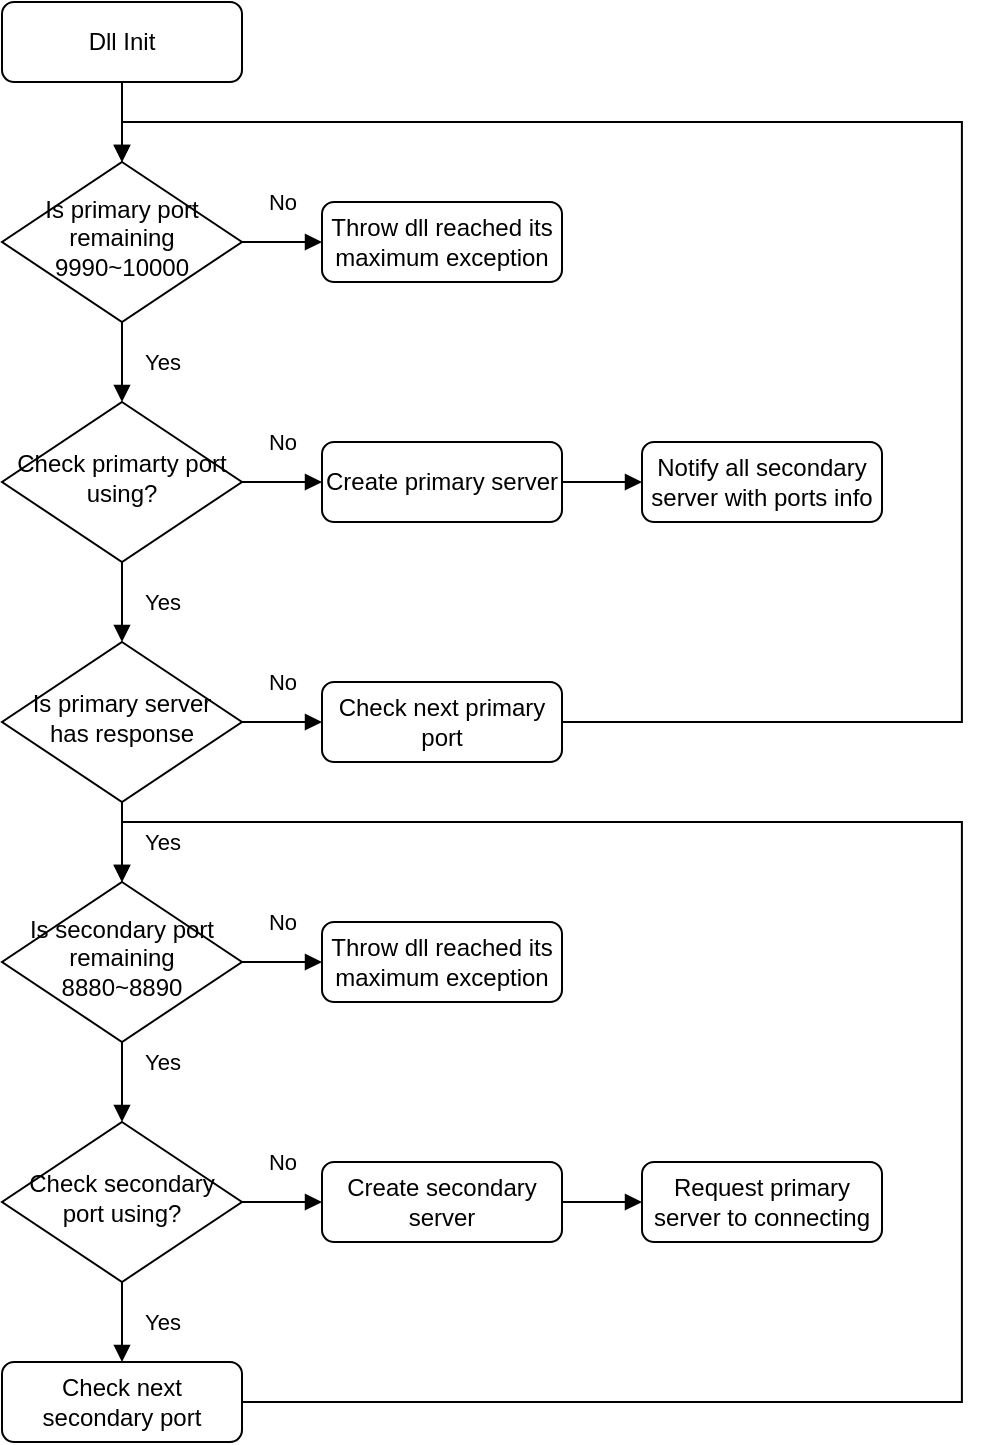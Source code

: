 <mxfile version="20.5.1" type="device"><diagram id="C5RBs43oDa-KdzZeNtuy" name="Page-1"><mxGraphModel dx="1422" dy="705" grid="1" gridSize="10" guides="1" tooltips="1" connect="1" arrows="1" fold="1" page="1" pageScale="1" pageWidth="827" pageHeight="1169" math="0" shadow="0"><root><mxCell id="WIyWlLk6GJQsqaUBKTNV-0"/><mxCell id="WIyWlLk6GJQsqaUBKTNV-1" parent="WIyWlLk6GJQsqaUBKTNV-0"/><mxCell id="qG3Nc_8BqhHIzo6Ytpsm-114" style="edgeStyle=orthogonalEdgeStyle;rounded=0;orthogonalLoop=1;jettySize=auto;html=1;endArrow=block;endFill=1;" edge="1" parent="WIyWlLk6GJQsqaUBKTNV-1" source="qG3Nc_8BqhHIzo6Ytpsm-115" target="qG3Nc_8BqhHIzo6Ytpsm-118"><mxGeometry relative="1" as="geometry"/></mxCell><mxCell id="qG3Nc_8BqhHIzo6Ytpsm-115" value="Dll Init" style="rounded=1;whiteSpace=wrap;html=1;fontSize=12;glass=0;strokeWidth=1;shadow=0;" vertex="1" parent="WIyWlLk6GJQsqaUBKTNV-1"><mxGeometry x="20.0" y="50" width="120" height="40" as="geometry"/></mxCell><mxCell id="qG3Nc_8BqhHIzo6Ytpsm-116" value="No" style="edgeStyle=orthogonalEdgeStyle;rounded=0;orthogonalLoop=1;jettySize=auto;html=1;exitX=1;exitY=0.5;exitDx=0;exitDy=0;entryX=0;entryY=0.5;entryDx=0;entryDy=0;endArrow=block;endFill=1;" edge="1" parent="WIyWlLk6GJQsqaUBKTNV-1" source="qG3Nc_8BqhHIzo6Ytpsm-118" target="qG3Nc_8BqhHIzo6Ytpsm-133"><mxGeometry y="20" relative="1" as="geometry"><mxPoint as="offset"/></mxGeometry></mxCell><mxCell id="qG3Nc_8BqhHIzo6Ytpsm-117" value="Yes" style="edgeStyle=orthogonalEdgeStyle;rounded=0;orthogonalLoop=1;jettySize=auto;html=1;endArrow=block;endFill=1;" edge="1" parent="WIyWlLk6GJQsqaUBKTNV-1" source="qG3Nc_8BqhHIzo6Ytpsm-118" target="qG3Nc_8BqhHIzo6Ytpsm-121"><mxGeometry y="20" relative="1" as="geometry"><mxPoint as="offset"/></mxGeometry></mxCell><mxCell id="qG3Nc_8BqhHIzo6Ytpsm-118" value="Is primary port remaining&lt;br&gt;9990~10000" style="rhombus;whiteSpace=wrap;html=1;shadow=0;fontFamily=Helvetica;fontSize=12;align=center;strokeWidth=1;spacing=6;spacingTop=-4;" vertex="1" parent="WIyWlLk6GJQsqaUBKTNV-1"><mxGeometry x="20.0" y="130" width="120" height="80" as="geometry"/></mxCell><mxCell id="qG3Nc_8BqhHIzo6Ytpsm-119" value="Yes" style="edgeStyle=orthogonalEdgeStyle;rounded=0;orthogonalLoop=1;jettySize=auto;html=1;endArrow=block;endFill=1;" edge="1" parent="WIyWlLk6GJQsqaUBKTNV-1" source="qG3Nc_8BqhHIzo6Ytpsm-121" target="qG3Nc_8BqhHIzo6Ytpsm-124"><mxGeometry y="20" relative="1" as="geometry"><mxPoint as="offset"/></mxGeometry></mxCell><mxCell id="qG3Nc_8BqhHIzo6Ytpsm-120" value="No" style="edgeStyle=orthogonalEdgeStyle;rounded=0;orthogonalLoop=1;jettySize=auto;html=1;entryX=0;entryY=0.5;entryDx=0;entryDy=0;endArrow=block;endFill=1;" edge="1" parent="WIyWlLk6GJQsqaUBKTNV-1" source="qG3Nc_8BqhHIzo6Ytpsm-121" target="qG3Nc_8BqhHIzo6Ytpsm-132"><mxGeometry y="20" relative="1" as="geometry"><mxPoint as="offset"/></mxGeometry></mxCell><mxCell id="qG3Nc_8BqhHIzo6Ytpsm-121" value="Check primarty port using?" style="rhombus;whiteSpace=wrap;html=1;shadow=0;fontFamily=Helvetica;fontSize=12;align=center;strokeWidth=1;spacing=6;spacingTop=-4;" vertex="1" parent="WIyWlLk6GJQsqaUBKTNV-1"><mxGeometry x="20.0" y="250" width="120" height="80" as="geometry"/></mxCell><mxCell id="qG3Nc_8BqhHIzo6Ytpsm-122" value="Yes" style="edgeStyle=orthogonalEdgeStyle;rounded=0;orthogonalLoop=1;jettySize=auto;html=1;entryX=0.5;entryY=0;entryDx=0;entryDy=0;endArrow=block;endFill=1;" edge="1" parent="WIyWlLk6GJQsqaUBKTNV-1" source="qG3Nc_8BqhHIzo6Ytpsm-124" target="qG3Nc_8BqhHIzo6Ytpsm-130"><mxGeometry y="20" relative="1" as="geometry"><mxPoint as="offset"/></mxGeometry></mxCell><mxCell id="qG3Nc_8BqhHIzo6Ytpsm-123" value="No" style="edgeStyle=orthogonalEdgeStyle;rounded=0;orthogonalLoop=1;jettySize=auto;html=1;exitX=1;exitY=0.5;exitDx=0;exitDy=0;endArrow=block;endFill=1;" edge="1" parent="WIyWlLk6GJQsqaUBKTNV-1" source="qG3Nc_8BqhHIzo6Ytpsm-124" target="qG3Nc_8BqhHIzo6Ytpsm-135"><mxGeometry y="20" relative="1" as="geometry"><mxPoint as="offset"/></mxGeometry></mxCell><mxCell id="qG3Nc_8BqhHIzo6Ytpsm-124" value="Is primary server has response" style="rhombus;whiteSpace=wrap;html=1;shadow=0;fontFamily=Helvetica;fontSize=12;align=center;strokeWidth=1;spacing=6;spacingTop=-4;" vertex="1" parent="WIyWlLk6GJQsqaUBKTNV-1"><mxGeometry x="20.0" y="370" width="120" height="80" as="geometry"/></mxCell><mxCell id="qG3Nc_8BqhHIzo6Ytpsm-125" value="Yes" style="edgeStyle=orthogonalEdgeStyle;rounded=0;orthogonalLoop=1;jettySize=auto;html=1;entryX=0.5;entryY=0;entryDx=0;entryDy=0;endArrow=block;endFill=1;" edge="1" parent="WIyWlLk6GJQsqaUBKTNV-1" source="qG3Nc_8BqhHIzo6Ytpsm-127" target="qG3Nc_8BqhHIzo6Ytpsm-139"><mxGeometry y="20" relative="1" as="geometry"><mxPoint as="offset"/></mxGeometry></mxCell><mxCell id="qG3Nc_8BqhHIzo6Ytpsm-126" value="No" style="edgeStyle=orthogonalEdgeStyle;rounded=0;orthogonalLoop=1;jettySize=auto;html=1;entryX=0;entryY=0.5;entryDx=0;entryDy=0;endArrow=block;endFill=1;" edge="1" parent="WIyWlLk6GJQsqaUBKTNV-1" source="qG3Nc_8BqhHIzo6Ytpsm-127" target="qG3Nc_8BqhHIzo6Ytpsm-141"><mxGeometry y="20" relative="1" as="geometry"><mxPoint as="offset"/></mxGeometry></mxCell><mxCell id="qG3Nc_8BqhHIzo6Ytpsm-127" value="Check secondary port using?" style="rhombus;whiteSpace=wrap;html=1;shadow=0;fontFamily=Helvetica;fontSize=12;align=center;strokeWidth=1;spacing=6;spacingTop=-4;" vertex="1" parent="WIyWlLk6GJQsqaUBKTNV-1"><mxGeometry x="20.0" y="610" width="120" height="80" as="geometry"/></mxCell><mxCell id="qG3Nc_8BqhHIzo6Ytpsm-128" value="Yes" style="edgeStyle=orthogonalEdgeStyle;rounded=0;orthogonalLoop=1;jettySize=auto;html=1;exitX=0.5;exitY=1;exitDx=0;exitDy=0;endArrow=block;endFill=1;" edge="1" parent="WIyWlLk6GJQsqaUBKTNV-1" source="qG3Nc_8BqhHIzo6Ytpsm-130" target="qG3Nc_8BqhHIzo6Ytpsm-127"><mxGeometry x="-0.5" y="20" relative="1" as="geometry"><mxPoint as="offset"/></mxGeometry></mxCell><mxCell id="qG3Nc_8BqhHIzo6Ytpsm-129" value="No" style="edgeStyle=orthogonalEdgeStyle;rounded=0;orthogonalLoop=1;jettySize=auto;html=1;entryX=0;entryY=0.5;entryDx=0;entryDy=0;endArrow=block;endFill=1;" edge="1" parent="WIyWlLk6GJQsqaUBKTNV-1" source="qG3Nc_8BqhHIzo6Ytpsm-130" target="qG3Nc_8BqhHIzo6Ytpsm-137"><mxGeometry y="20" relative="1" as="geometry"><mxPoint as="offset"/></mxGeometry></mxCell><mxCell id="qG3Nc_8BqhHIzo6Ytpsm-130" value="Is secondary port remaining&lt;br&gt;8880~8890" style="rhombus;whiteSpace=wrap;html=1;shadow=0;fontFamily=Helvetica;fontSize=12;align=center;strokeWidth=1;spacing=6;spacingTop=-4;" vertex="1" parent="WIyWlLk6GJQsqaUBKTNV-1"><mxGeometry x="20.0" y="490" width="120" height="80" as="geometry"/></mxCell><mxCell id="qG3Nc_8BqhHIzo6Ytpsm-131" style="edgeStyle=orthogonalEdgeStyle;rounded=0;orthogonalLoop=1;jettySize=auto;html=1;entryX=0;entryY=0.5;entryDx=0;entryDy=0;endArrow=block;endFill=1;" edge="1" parent="WIyWlLk6GJQsqaUBKTNV-1" source="qG3Nc_8BqhHIzo6Ytpsm-132" target="qG3Nc_8BqhHIzo6Ytpsm-136"><mxGeometry relative="1" as="geometry"/></mxCell><mxCell id="qG3Nc_8BqhHIzo6Ytpsm-132" value="Create primary server" style="rounded=1;whiteSpace=wrap;html=1;fontSize=12;glass=0;strokeWidth=1;shadow=0;" vertex="1" parent="WIyWlLk6GJQsqaUBKTNV-1"><mxGeometry x="180.0" y="270" width="120" height="40" as="geometry"/></mxCell><mxCell id="qG3Nc_8BqhHIzo6Ytpsm-133" value="Throw dll&amp;nbsp;reached its maximum exception" style="rounded=1;whiteSpace=wrap;html=1;fontSize=12;glass=0;strokeWidth=1;shadow=0;" vertex="1" parent="WIyWlLk6GJQsqaUBKTNV-1"><mxGeometry x="180.0" y="150" width="120" height="40" as="geometry"/></mxCell><mxCell id="qG3Nc_8BqhHIzo6Ytpsm-134" style="edgeStyle=orthogonalEdgeStyle;rounded=0;orthogonalLoop=1;jettySize=auto;html=1;exitX=1;exitY=0.5;exitDx=0;exitDy=0;entryX=0.5;entryY=0;entryDx=0;entryDy=0;endArrow=block;endFill=1;" edge="1" parent="WIyWlLk6GJQsqaUBKTNV-1" source="qG3Nc_8BqhHIzo6Ytpsm-135" target="qG3Nc_8BqhHIzo6Ytpsm-118"><mxGeometry relative="1" as="geometry"><Array as="points"><mxPoint x="499.94" y="410"/><mxPoint x="499.94" y="110"/><mxPoint x="79.94" y="110"/></Array></mxGeometry></mxCell><mxCell id="qG3Nc_8BqhHIzo6Ytpsm-135" value="Check next primary port" style="rounded=1;whiteSpace=wrap;html=1;fontSize=12;glass=0;strokeWidth=1;shadow=0;" vertex="1" parent="WIyWlLk6GJQsqaUBKTNV-1"><mxGeometry x="180.0" y="390" width="120" height="40" as="geometry"/></mxCell><mxCell id="qG3Nc_8BqhHIzo6Ytpsm-136" value="Notify all secondary server with ports info" style="rounded=1;whiteSpace=wrap;html=1;fontSize=12;glass=0;strokeWidth=1;shadow=0;" vertex="1" parent="WIyWlLk6GJQsqaUBKTNV-1"><mxGeometry x="340.0" y="270" width="120" height="40" as="geometry"/></mxCell><mxCell id="qG3Nc_8BqhHIzo6Ytpsm-137" value="Throw dll&amp;nbsp;reached its maximum exception" style="rounded=1;whiteSpace=wrap;html=1;fontSize=12;glass=0;strokeWidth=1;shadow=0;" vertex="1" parent="WIyWlLk6GJQsqaUBKTNV-1"><mxGeometry x="180.0" y="510" width="120" height="40" as="geometry"/></mxCell><mxCell id="qG3Nc_8BqhHIzo6Ytpsm-150" style="edgeStyle=orthogonalEdgeStyle;rounded=0;orthogonalLoop=1;jettySize=auto;html=1;exitX=1;exitY=0.5;exitDx=0;exitDy=0;entryX=0.5;entryY=0;entryDx=0;entryDy=0;endArrow=block;endFill=1;" edge="1" parent="WIyWlLk6GJQsqaUBKTNV-1" source="qG3Nc_8BqhHIzo6Ytpsm-139" target="qG3Nc_8BqhHIzo6Ytpsm-130"><mxGeometry relative="1" as="geometry"><Array as="points"><mxPoint x="499.94" y="750"/><mxPoint x="499.94" y="460"/><mxPoint x="79.94" y="460"/></Array></mxGeometry></mxCell><mxCell id="qG3Nc_8BqhHIzo6Ytpsm-139" value="Check next secondary port" style="rounded=1;whiteSpace=wrap;html=1;fontSize=12;glass=0;strokeWidth=1;shadow=0;" vertex="1" parent="WIyWlLk6GJQsqaUBKTNV-1"><mxGeometry x="20.0" y="730" width="120" height="40" as="geometry"/></mxCell><mxCell id="qG3Nc_8BqhHIzo6Ytpsm-140" style="edgeStyle=orthogonalEdgeStyle;rounded=0;orthogonalLoop=1;jettySize=auto;html=1;entryX=0;entryY=0.5;entryDx=0;entryDy=0;endArrow=block;endFill=1;" edge="1" parent="WIyWlLk6GJQsqaUBKTNV-1" source="qG3Nc_8BqhHIzo6Ytpsm-141" target="qG3Nc_8BqhHIzo6Ytpsm-142"><mxGeometry relative="1" as="geometry"/></mxCell><mxCell id="qG3Nc_8BqhHIzo6Ytpsm-141" value="Create secondary server" style="rounded=1;whiteSpace=wrap;html=1;fontSize=12;glass=0;strokeWidth=1;shadow=0;" vertex="1" parent="WIyWlLk6GJQsqaUBKTNV-1"><mxGeometry x="180.0" y="630" width="120" height="40" as="geometry"/></mxCell><mxCell id="qG3Nc_8BqhHIzo6Ytpsm-142" value="Request primary server to connecting" style="rounded=1;whiteSpace=wrap;html=1;fontSize=12;glass=0;strokeWidth=1;shadow=0;" vertex="1" parent="WIyWlLk6GJQsqaUBKTNV-1"><mxGeometry x="340.0" y="630" width="120" height="40" as="geometry"/></mxCell></root></mxGraphModel></diagram></mxfile>